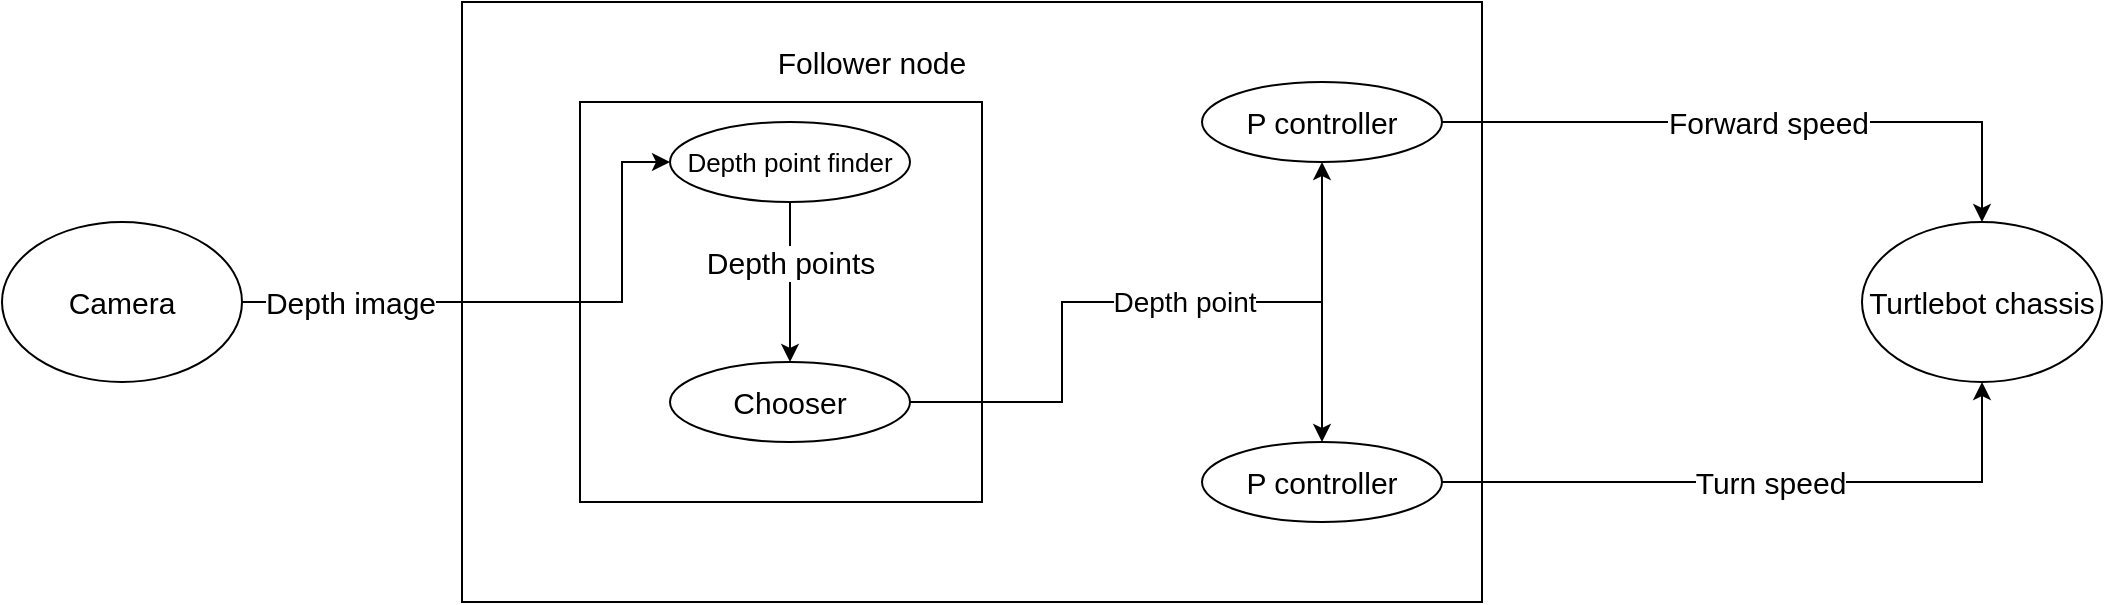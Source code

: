 <mxfile version="13.5.4" type="github">
  <diagram id="8P_ioFvB78RnzZVXRbkj" name="Page-1">
    <mxGraphModel dx="1008" dy="620" grid="1" gridSize="10" guides="1" tooltips="1" connect="1" arrows="1" fold="1" page="1" pageScale="1" pageWidth="827" pageHeight="1169" math="0" shadow="0">
      <root>
        <mxCell id="0" />
        <mxCell id="1" parent="0" />
        <mxCell id="9wa00RFNZw5KU8qZqsCy-3" value="" style="rounded=0;whiteSpace=wrap;html=1;fillColor=none;" vertex="1" parent="1">
          <mxGeometry x="250" y="90" width="510" height="300" as="geometry" />
        </mxCell>
        <mxCell id="9wa00RFNZw5KU8qZqsCy-15" style="edgeStyle=orthogonalEdgeStyle;rounded=0;orthogonalLoop=1;jettySize=auto;html=1;entryX=0;entryY=0.5;entryDx=0;entryDy=0;" edge="1" parent="1" source="9wa00RFNZw5KU8qZqsCy-1" target="9wa00RFNZw5KU8qZqsCy-14">
          <mxGeometry relative="1" as="geometry">
            <Array as="points">
              <mxPoint x="330" y="240" />
              <mxPoint x="330" y="170" />
            </Array>
          </mxGeometry>
        </mxCell>
        <mxCell id="9wa00RFNZw5KU8qZqsCy-19" value="&lt;font style=&quot;font-size: 15px&quot;&gt;Depth image&lt;/font&gt;" style="edgeLabel;html=1;align=center;verticalAlign=middle;resizable=0;points=[];" vertex="1" connectable="0" parent="9wa00RFNZw5KU8qZqsCy-15">
          <mxGeometry x="-0.618" relative="1" as="geometry">
            <mxPoint as="offset" />
          </mxGeometry>
        </mxCell>
        <mxCell id="9wa00RFNZw5KU8qZqsCy-1" value="&lt;font style=&quot;font-size: 15px&quot;&gt;Camera&lt;/font&gt;" style="ellipse;whiteSpace=wrap;html=1;" vertex="1" parent="1">
          <mxGeometry x="20" y="200" width="120" height="80" as="geometry" />
        </mxCell>
        <mxCell id="9wa00RFNZw5KU8qZqsCy-4" value="&lt;font style=&quot;font-size: 15px&quot;&gt;Follower node&lt;/font&gt;" style="text;html=1;strokeColor=none;fillColor=none;align=center;verticalAlign=middle;whiteSpace=wrap;rounded=0;" vertex="1" parent="1">
          <mxGeometry x="400" y="110" width="110" height="20" as="geometry" />
        </mxCell>
        <mxCell id="9wa00RFNZw5KU8qZqsCy-12" value="" style="rounded=0;whiteSpace=wrap;html=1;fillColor=none;gradientColor=none;" vertex="1" parent="1">
          <mxGeometry x="309" y="140" width="201" height="200" as="geometry" />
        </mxCell>
        <mxCell id="9wa00RFNZw5KU8qZqsCy-18" style="edgeStyle=orthogonalEdgeStyle;rounded=0;orthogonalLoop=1;jettySize=auto;html=1;entryX=0.5;entryY=0;entryDx=0;entryDy=0;" edge="1" parent="1" source="9wa00RFNZw5KU8qZqsCy-14" target="9wa00RFNZw5KU8qZqsCy-17">
          <mxGeometry relative="1" as="geometry" />
        </mxCell>
        <mxCell id="9wa00RFNZw5KU8qZqsCy-20" value="&lt;font style=&quot;font-size: 15px&quot;&gt;Depth points&lt;/font&gt;" style="edgeLabel;html=1;align=center;verticalAlign=middle;resizable=0;points=[];" vertex="1" connectable="0" parent="9wa00RFNZw5KU8qZqsCy-18">
          <mxGeometry x="-0.26" relative="1" as="geometry">
            <mxPoint as="offset" />
          </mxGeometry>
        </mxCell>
        <mxCell id="9wa00RFNZw5KU8qZqsCy-14" value="&lt;font style=&quot;font-size: 13px&quot;&gt;Depth point finder&lt;/font&gt;" style="ellipse;whiteSpace=wrap;html=1;fillColor=none;gradientColor=none;" vertex="1" parent="1">
          <mxGeometry x="354" y="150" width="120" height="40" as="geometry" />
        </mxCell>
        <mxCell id="9wa00RFNZw5KU8qZqsCy-22" style="edgeStyle=orthogonalEdgeStyle;rounded=0;orthogonalLoop=1;jettySize=auto;html=1;entryX=0.5;entryY=1;entryDx=0;entryDy=0;" edge="1" parent="1" source="9wa00RFNZw5KU8qZqsCy-17" target="9wa00RFNZw5KU8qZqsCy-21">
          <mxGeometry relative="1" as="geometry">
            <Array as="points">
              <mxPoint x="550" y="290" />
              <mxPoint x="550" y="240" />
              <mxPoint x="680" y="240" />
            </Array>
          </mxGeometry>
        </mxCell>
        <mxCell id="9wa00RFNZw5KU8qZqsCy-28" style="edgeStyle=orthogonalEdgeStyle;rounded=0;orthogonalLoop=1;jettySize=auto;html=1;exitX=1;exitY=0.5;exitDx=0;exitDy=0;entryX=0.5;entryY=0;entryDx=0;entryDy=0;" edge="1" parent="1" source="9wa00RFNZw5KU8qZqsCy-17" target="9wa00RFNZw5KU8qZqsCy-27">
          <mxGeometry relative="1" as="geometry">
            <Array as="points">
              <mxPoint x="550" y="290" />
              <mxPoint x="550" y="240" />
              <mxPoint x="680" y="240" />
            </Array>
          </mxGeometry>
        </mxCell>
        <mxCell id="9wa00RFNZw5KU8qZqsCy-30" value="&lt;span style=&quot;font-size: 14px&quot;&gt;Depth point&lt;/span&gt;" style="edgeLabel;html=1;align=center;verticalAlign=middle;resizable=0;points=[];" vertex="1" connectable="0" parent="9wa00RFNZw5KU8qZqsCy-28">
          <mxGeometry x="0.241" relative="1" as="geometry">
            <mxPoint x="-16" as="offset" />
          </mxGeometry>
        </mxCell>
        <mxCell id="9wa00RFNZw5KU8qZqsCy-17" value="&lt;font style=&quot;font-size: 15px&quot;&gt;Chooser&lt;/font&gt;" style="ellipse;whiteSpace=wrap;html=1;fillColor=none;gradientColor=none;" vertex="1" parent="1">
          <mxGeometry x="354" y="270" width="120" height="40" as="geometry" />
        </mxCell>
        <mxCell id="9wa00RFNZw5KU8qZqsCy-25" style="edgeStyle=orthogonalEdgeStyle;rounded=0;orthogonalLoop=1;jettySize=auto;html=1;exitX=1;exitY=0.5;exitDx=0;exitDy=0;" edge="1" parent="1" source="9wa00RFNZw5KU8qZqsCy-21" target="9wa00RFNZw5KU8qZqsCy-24">
          <mxGeometry relative="1" as="geometry" />
        </mxCell>
        <mxCell id="9wa00RFNZw5KU8qZqsCy-26" value="&lt;span style=&quot;font-size: 15px&quot;&gt;Forward speed&lt;/span&gt;" style="edgeLabel;html=1;align=center;verticalAlign=middle;resizable=0;points=[];" vertex="1" connectable="0" parent="9wa00RFNZw5KU8qZqsCy-25">
          <mxGeometry x="0.019" y="-1" relative="1" as="geometry">
            <mxPoint y="-1" as="offset" />
          </mxGeometry>
        </mxCell>
        <mxCell id="9wa00RFNZw5KU8qZqsCy-21" value="&lt;font style=&quot;font-size: 15px&quot;&gt;P controller&lt;/font&gt;" style="ellipse;whiteSpace=wrap;html=1;fillColor=none;gradientColor=none;" vertex="1" parent="1">
          <mxGeometry x="620" y="130" width="120" height="40" as="geometry" />
        </mxCell>
        <mxCell id="9wa00RFNZw5KU8qZqsCy-24" value="&lt;font style=&quot;font-size: 15px&quot;&gt;Turtlebot chassis&lt;/font&gt;" style="ellipse;whiteSpace=wrap;html=1;fillColor=none;gradientColor=none;" vertex="1" parent="1">
          <mxGeometry x="950" y="200" width="120" height="80" as="geometry" />
        </mxCell>
        <mxCell id="9wa00RFNZw5KU8qZqsCy-31" style="edgeStyle=orthogonalEdgeStyle;rounded=0;orthogonalLoop=1;jettySize=auto;html=1;entryX=0.5;entryY=1;entryDx=0;entryDy=0;" edge="1" parent="1" source="9wa00RFNZw5KU8qZqsCy-27" target="9wa00RFNZw5KU8qZqsCy-24">
          <mxGeometry relative="1" as="geometry" />
        </mxCell>
        <mxCell id="9wa00RFNZw5KU8qZqsCy-32" value="&lt;font style=&quot;font-size: 15px&quot;&gt;Turn speed&lt;/font&gt;" style="edgeLabel;html=1;align=center;verticalAlign=middle;resizable=0;points=[];" vertex="1" connectable="0" parent="9wa00RFNZw5KU8qZqsCy-31">
          <mxGeometry x="0.022" relative="1" as="geometry">
            <mxPoint as="offset" />
          </mxGeometry>
        </mxCell>
        <mxCell id="9wa00RFNZw5KU8qZqsCy-27" value="&lt;font style=&quot;font-size: 15px&quot;&gt;P controller&lt;/font&gt;" style="ellipse;whiteSpace=wrap;html=1;fillColor=none;gradientColor=none;" vertex="1" parent="1">
          <mxGeometry x="620" y="310" width="120" height="40" as="geometry" />
        </mxCell>
      </root>
    </mxGraphModel>
  </diagram>
</mxfile>
